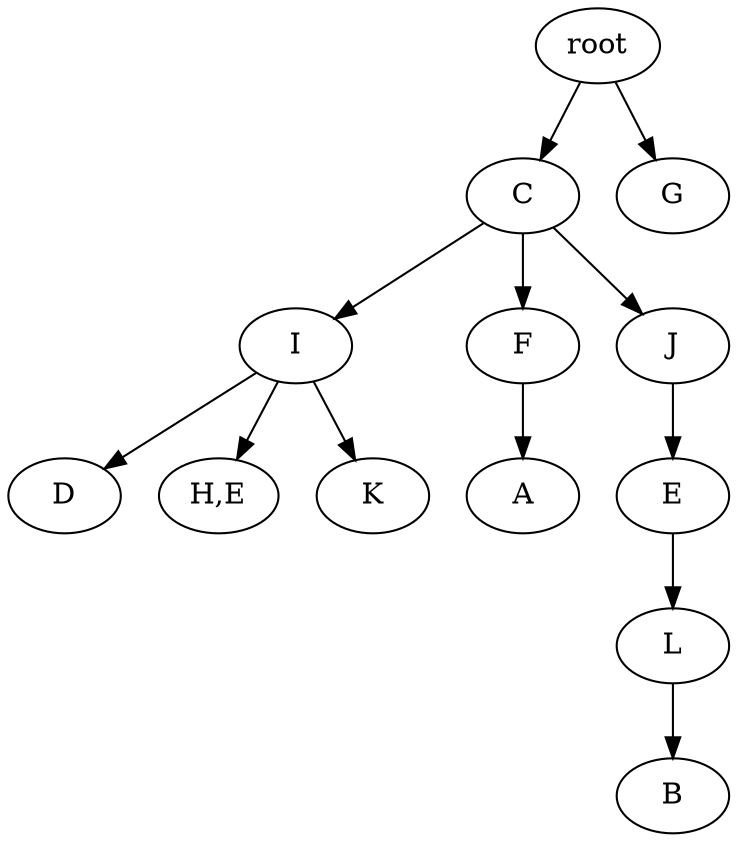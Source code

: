 strict digraph G {
	graph [name=G];
	0	 [label=root];
	2	 [label=C];
	0 -> 2;
	1	 [label=G];
	0 -> 1;
	4	 [label=I];
	9	 [label=D];
	4 -> 9;
	7	 [label="H,E"];
	4 -> 7;
	8	 [label=K];
	4 -> 8;
	12	 [label=B];
	2 -> 4;
	3	 [label=F];
	2 -> 3;
	5	 [label=J];
	2 -> 5;
	10	 [label=E];
	11	 [label=L];
	10 -> 11;
	6	 [label=A];
	3 -> 6;
	5 -> 10;
	11 -> 12;
}
